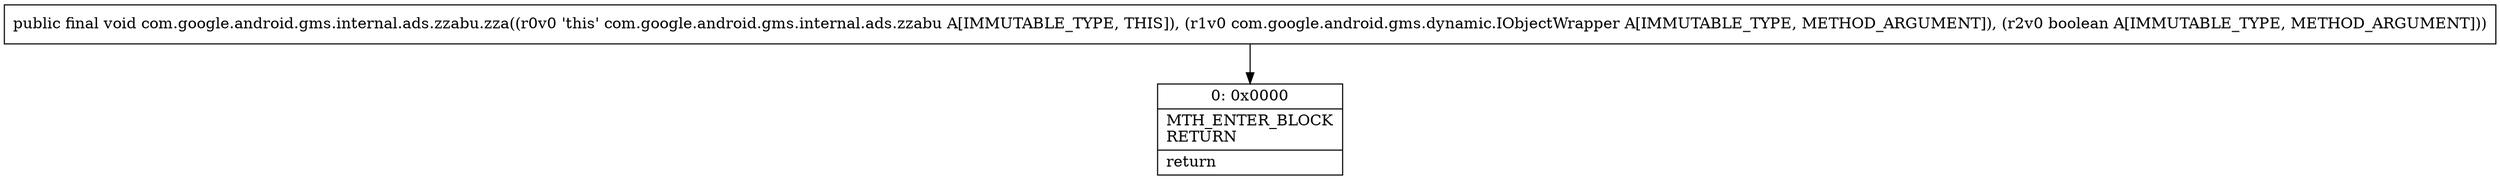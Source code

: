 digraph "CFG forcom.google.android.gms.internal.ads.zzabu.zza(Lcom\/google\/android\/gms\/dynamic\/IObjectWrapper;Z)V" {
Node_0 [shape=record,label="{0\:\ 0x0000|MTH_ENTER_BLOCK\lRETURN\l|return\l}"];
MethodNode[shape=record,label="{public final void com.google.android.gms.internal.ads.zzabu.zza((r0v0 'this' com.google.android.gms.internal.ads.zzabu A[IMMUTABLE_TYPE, THIS]), (r1v0 com.google.android.gms.dynamic.IObjectWrapper A[IMMUTABLE_TYPE, METHOD_ARGUMENT]), (r2v0 boolean A[IMMUTABLE_TYPE, METHOD_ARGUMENT])) }"];
MethodNode -> Node_0;
}

